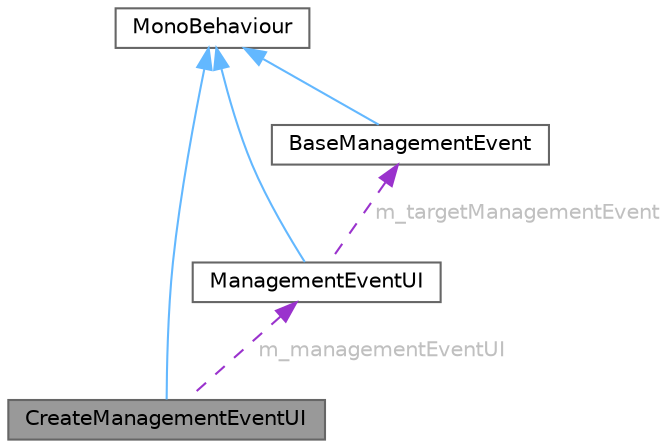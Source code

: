digraph "CreateManagementEventUI"
{
 // LATEX_PDF_SIZE
  bgcolor="transparent";
  edge [fontname=Helvetica,fontsize=10,labelfontname=Helvetica,labelfontsize=10];
  node [fontname=Helvetica,fontsize=10,shape=box,height=0.2,width=0.4];
  Node1 [id="Node000001",label="CreateManagementEventUI",height=0.2,width=0.4,color="gray40", fillcolor="grey60", style="filled", fontcolor="black",tooltip=" "];
  Node2 -> Node1 [id="edge1_Node000001_Node000002",dir="back",color="steelblue1",style="solid",tooltip=" "];
  Node2 [id="Node000002",label="MonoBehaviour",height=0.2,width=0.4,color="gray40", fillcolor="white", style="filled",tooltip=" "];
  Node3 -> Node1 [id="edge2_Node000001_Node000003",dir="back",color="darkorchid3",style="dashed",tooltip=" ",label=" m_managementEventUI",fontcolor="grey" ];
  Node3 [id="Node000003",label="ManagementEventUI",height=0.2,width=0.4,color="gray40", fillcolor="white", style="filled",URL="$class_management_event_u_i.html",tooltip=" "];
  Node2 -> Node3 [id="edge3_Node000003_Node000002",dir="back",color="steelblue1",style="solid",tooltip=" "];
  Node4 -> Node3 [id="edge4_Node000003_Node000004",dir="back",color="darkorchid3",style="dashed",tooltip=" ",label=" m_targetManagementEvent",fontcolor="grey" ];
  Node4 [id="Node000004",label="BaseManagementEvent",height=0.2,width=0.4,color="gray40", fillcolor="white", style="filled",URL="$class_base_management_event.html",tooltip="経営イベントの基底クラス マネージャーから管理される想定 (ManagementEventManager.cs)"];
  Node2 -> Node4 [id="edge5_Node000004_Node000002",dir="back",color="steelblue1",style="solid",tooltip=" "];
}
